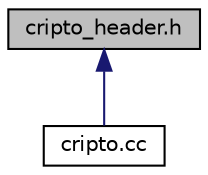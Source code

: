 digraph "cripto_header.h"
{
 // LATEX_PDF_SIZE
  edge [fontname="Helvetica",fontsize="10",labelfontname="Helvetica",labelfontsize="10"];
  node [fontname="Helvetica",fontsize="10",shape=record];
  Node1 [label="cripto_header.h",height=0.2,width=0.4,color="black", fillcolor="grey75", style="filled", fontcolor="black",tooltip="El programa le permite encriptar y desencriptar ficheros mediante el método xor o César...."];
  Node1 -> Node2 [dir="back",color="midnightblue",fontsize="10",style="solid"];
  Node2 [label="cripto.cc",height=0.2,width=0.4,color="black", fillcolor="white", style="filled",URL="$cripto_8cc.html",tooltip="El programa le permite encriptar y desencriptar ficheros mediante el método xor o César...."];
}

